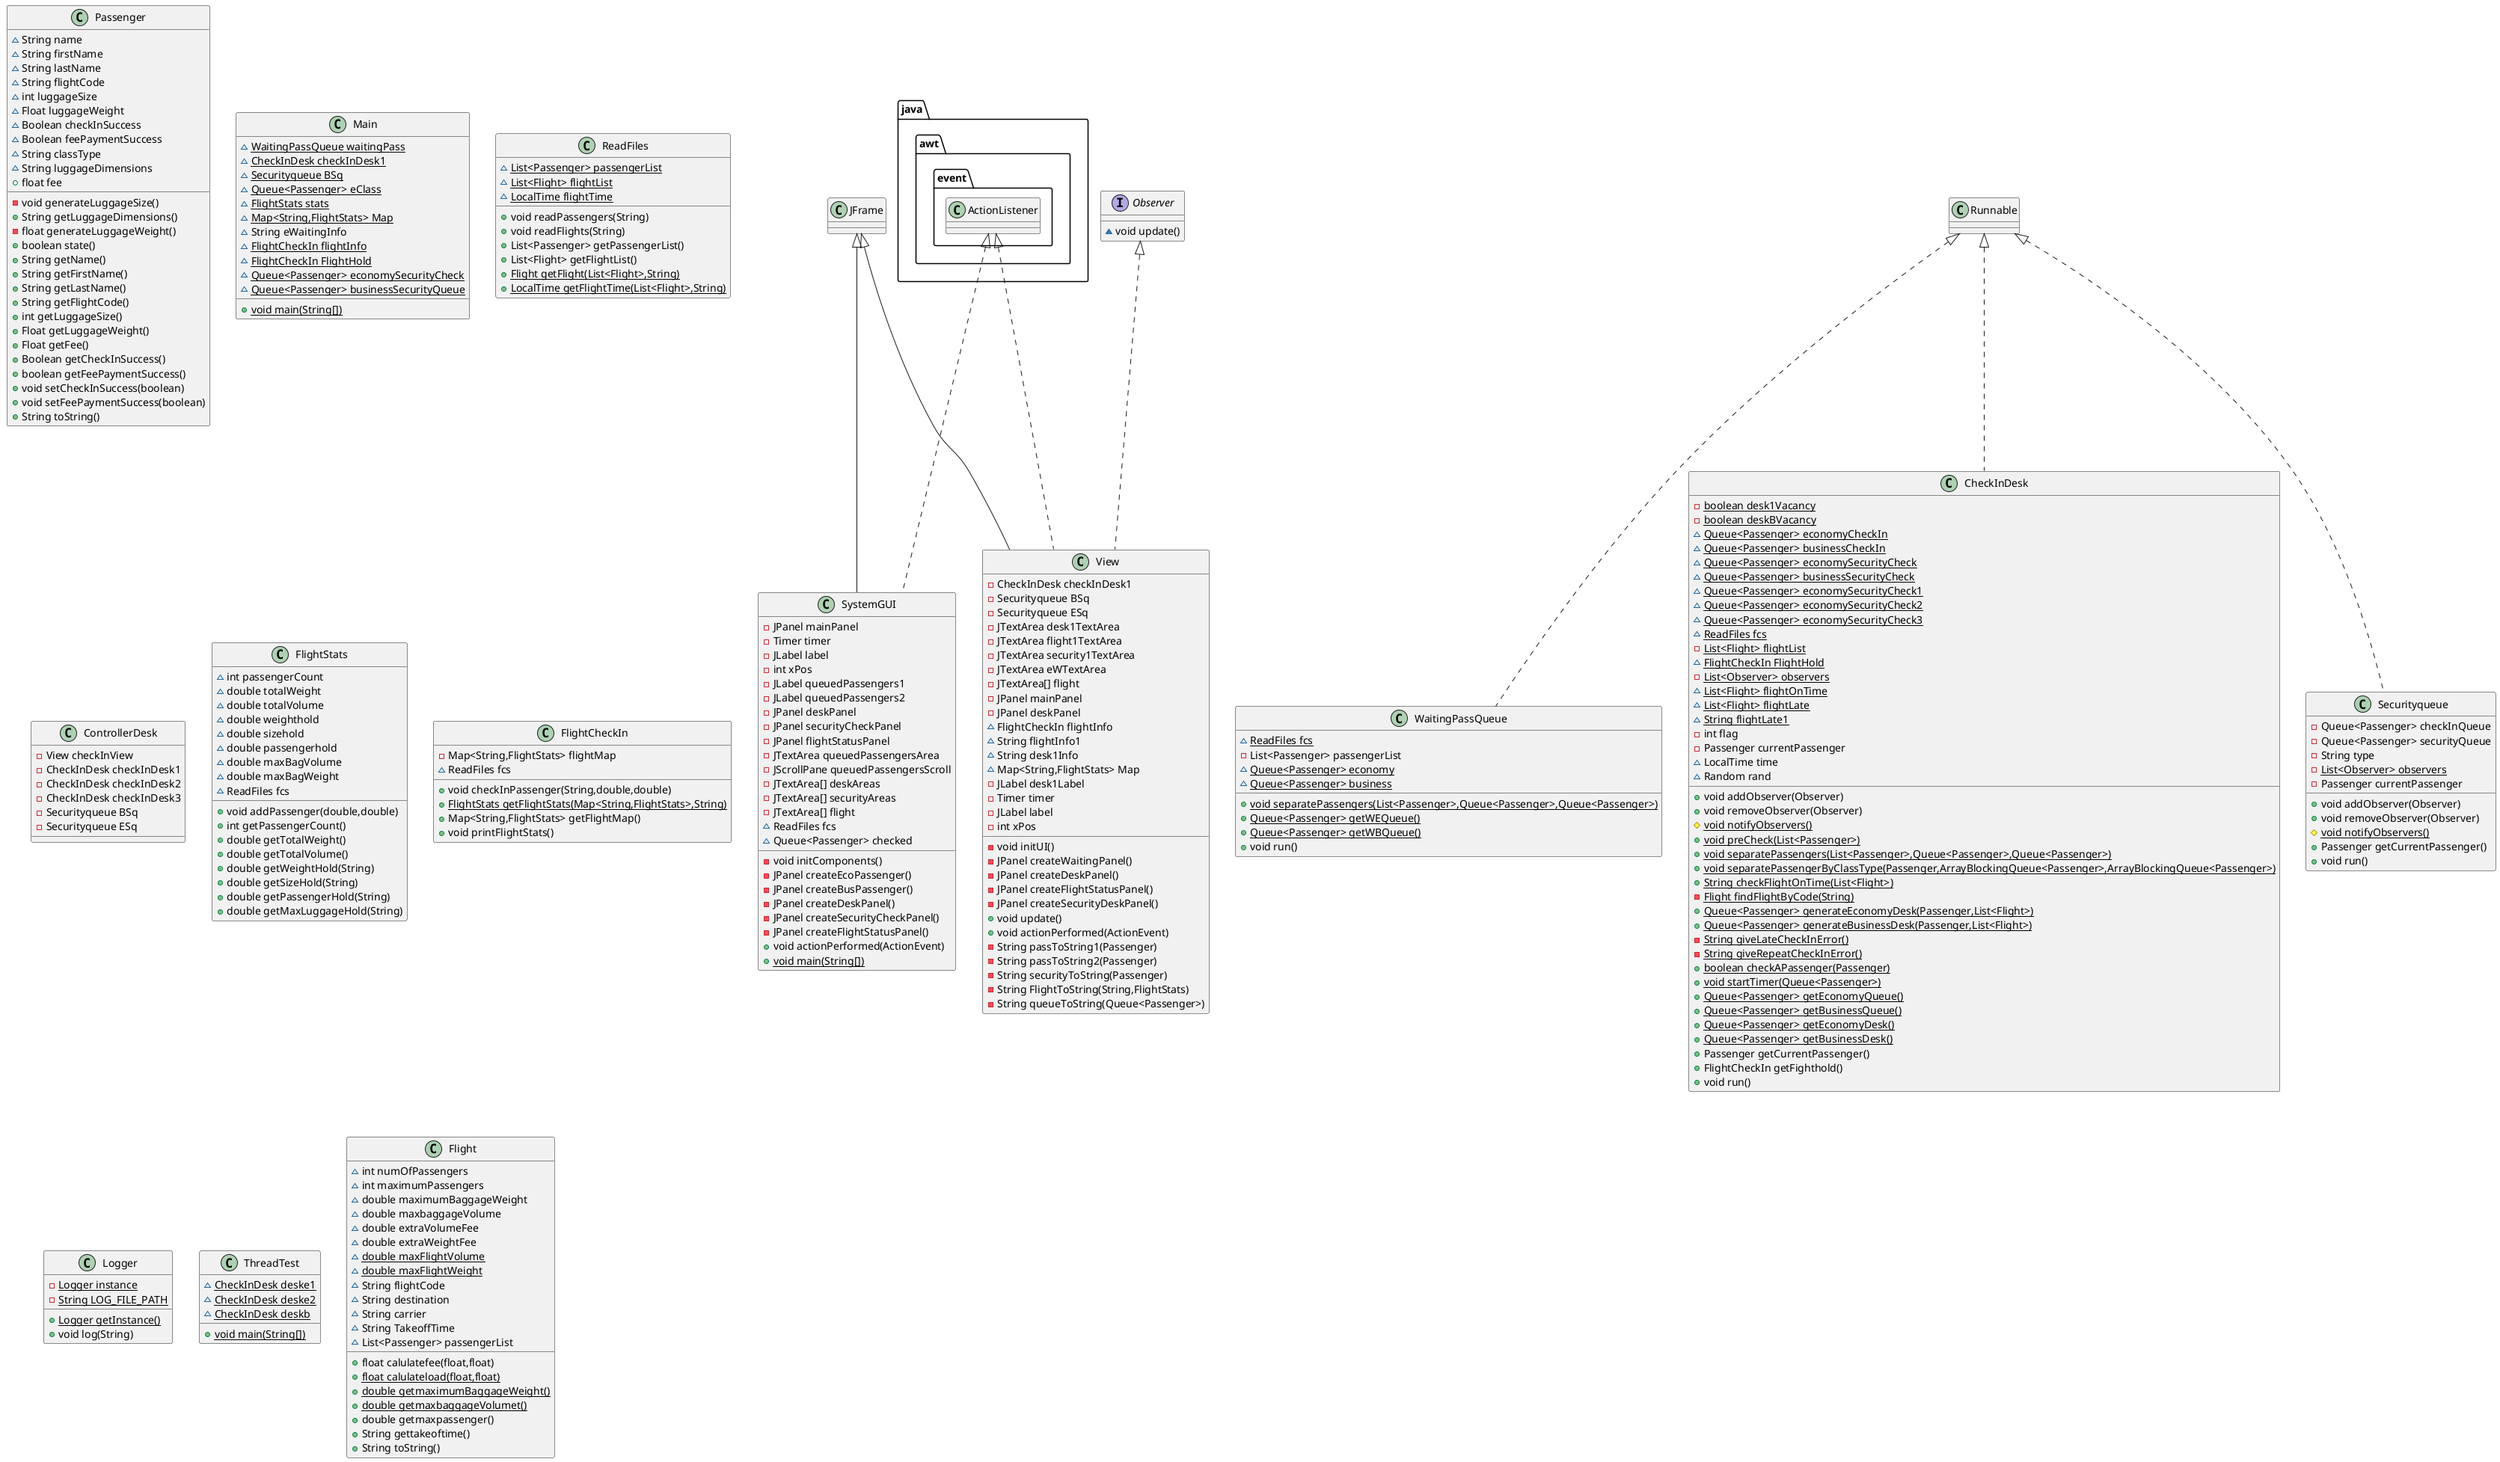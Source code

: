 @startuml
class SystemGUI {
- JPanel mainPanel
- Timer timer
- JLabel label
- int xPos
- JLabel queuedPassengers1
- JLabel queuedPassengers2
- JPanel deskPanel
- JPanel securityCheckPanel
- JPanel flightStatusPanel
- JTextArea queuedPassengersArea
- JScrollPane queuedPassengersScroll
- JTextArea[] deskAreas
- JTextArea[] securityAreas
- JTextArea[] flight
~ ReadFiles fcs
~ Queue<Passenger> checked
- void initComponents()
- JPanel createEcoPassenger()
- JPanel createBusPassenger()
- JPanel createDeskPanel()
- JPanel createSecurityCheckPanel()
- JPanel createFlightStatusPanel()
+ void actionPerformed(ActionEvent)
+ {static} void main(String[])
}


class WaitingPassQueue {
~ {static} ReadFiles fcs
- List<Passenger> passengerList
~ {static} Queue<Passenger> economy
~ {static} Queue<Passenger> business
+ {static} void separatePassengers(List<Passenger>,Queue<Passenger>,Queue<Passenger>)
+ {static} Queue<Passenger> getWEQueue()
+ {static} Queue<Passenger> getWBQueue()
+ void run()
}


class Passenger {
~ String name
~ String firstName
~ String lastName
~ String flightCode
~ int luggageSize
~ Float luggageWeight
~ Boolean checkInSuccess
~ Boolean feePaymentSuccess
~ String classType
~ String luggageDimensions
+ float fee
- void generateLuggageSize()
+ String getLuggageDimensions()
- float generateLuggageWeight()
+ boolean state()
+ String getName()
+ String getFirstName()
+ String getLastName()
+ String getFlightCode()
+ int getLuggageSize()
+ Float getLuggageWeight()
+ Float getFee()
+ Boolean getCheckInSuccess()
+ boolean getFeePaymentSuccess()
+ void setCheckInSuccess(boolean)
+ void setFeePaymentSuccess(boolean)
+ String toString()
}


class Main {
~ {static} WaitingPassQueue waitingPass
~ {static} CheckInDesk checkInDesk1
~ {static} Securityqueue BSq
~ {static} Queue<Passenger> eClass
~ {static} FlightStats stats
~ {static} Map<String,FlightStats> Map
~ String eWaitingInfo
~ {static} FlightCheckIn flightInfo
~ {static} FlightCheckIn FlightHold
~ {static} Queue<Passenger> economySecurityCheck
~ {static} Queue<Passenger> businessSecurityQueue
+ {static} void main(String[])
}


interface Observer {
~ void update()
}

class ReadFiles {
~ {static} List<Passenger> passengerList
~ {static} List<Flight> flightList
~ {static} LocalTime flightTime
+ void readPassengers(String)
+ void readFlights(String)
+ List<Passenger> getPassengerList()
+ List<Flight> getFlightList()
+ {static} Flight getFlight(List<Flight>,String)
+ {static} LocalTime getFlightTime(List<Flight>,String)
}


class ControllerDesk {
- View checkInView
- CheckInDesk checkInDesk1
- CheckInDesk checkInDesk2
- CheckInDesk checkInDesk3
- Securityqueue BSq
- Securityqueue ESq
}

class FlightStats {
~ int passengerCount
~ double totalWeight
~ double totalVolume
~ double weighthold
~ double sizehold
~ double passengerhold
~ double maxBagVolume
~ double maxBagWeight
~ ReadFiles fcs
+ void addPassenger(double,double)
+ int getPassengerCount()
+ double getTotalWeight()
+ double getTotalVolume()
+ double getWeightHold(String)
+ double getSizeHold(String)
+ double getPassengerHold(String)
+ double getMaxLuggageHold(String)
}


class FlightCheckIn {
- Map<String,FlightStats> flightMap
~ ReadFiles fcs
+ void checkInPassenger(String,double,double)
+ {static} FlightStats getFlightStats(Map<String,FlightStats>,String)
+ Map<String,FlightStats> getFlightMap()
+ void printFlightStats()
}


class CheckInDesk {
- {static} boolean desk1Vacancy
- {static} boolean deskBVacancy
~ {static} Queue<Passenger> economyCheckIn
~ {static} Queue<Passenger> businessCheckIn
~ {static} Queue<Passenger> economySecurityCheck
~ {static} Queue<Passenger> businessSecurityCheck
~ {static} Queue<Passenger> economySecurityCheck1
~ {static} Queue<Passenger> economySecurityCheck2
~ {static} Queue<Passenger> economySecurityCheck3
~ {static} ReadFiles fcs
- {static} List<Flight> flightList
~ {static} FlightCheckIn FlightHold
- {static} List<Observer> observers
~ {static} List<Flight> flightOnTime
~ {static} List<Flight> flightLate
~ {static} String flightLate1
- int flag
- Passenger currentPassenger
~ LocalTime time
~ Random rand
+ void addObserver(Observer)
+ void removeObserver(Observer)
# {static} void notifyObservers()
+ {static} void preCheck(List<Passenger>)
+ {static} void separatePassengers(List<Passenger>,Queue<Passenger>,Queue<Passenger>)
+ {static} void separatePassengerByClassType(Passenger,ArrayBlockingQueue<Passenger>,ArrayBlockingQueue<Passenger>)
+ {static} String checkFlightOnTime(List<Flight>)
- {static} Flight findFlightByCode(String)
+ {static} Queue<Passenger> generateEconomyDesk(Passenger,List<Flight>)
+ {static} Queue<Passenger> generateBusinessDesk(Passenger,List<Flight>)
- {static} String giveLateCheckInError()
- {static} String giveRepeatCheckInError()
+ {static} boolean checkAPassenger(Passenger)
+ {static} void startTimer(Queue<Passenger>)
+ {static} Queue<Passenger> getEconomyQueue()
+ {static} Queue<Passenger> getBusinessQueue()
+ {static} Queue<Passenger> getEconomyDesk()
+ {static} Queue<Passenger> getBusinessDesk()
+ Passenger getCurrentPassenger()
+ FlightCheckIn getFighthold()
+ void run()
}


class Logger {
- {static} Logger instance
- {static} String LOG_FILE_PATH
+ {static} Logger getInstance()
+ void log(String)
}


class ThreadTest {
~ {static} CheckInDesk deske1
~ {static} CheckInDesk deske2
~ {static} CheckInDesk deskb
+ {static} void main(String[])
}


class Flight {
~ int numOfPassengers
~ int maximumPassengers
~ double maximumBaggageWeight
~ double maxbaggageVolume
~ double extraVolumeFee
~ double extraWeightFee
~ {static} double maxFlightVolume
~ {static} double maxFlightWeight
~ String flightCode
~ String destination
~ String carrier
~ String TakeoffTime
~ List<Passenger> passengerList
+ float calulatefee(float,float)
+ {static} float calulateload(float,float)
+ {static} double getmaximumBaggageWeight()
+ {static} double getmaxbaggageVolumet()
+ double getmaxpassenger()
+ String gettakeoftime()
+ String toString()
}


class View {
- CheckInDesk checkInDesk1
- Securityqueue BSq
- Securityqueue ESq
- JTextArea desk1TextArea
- JTextArea flight1TextArea
- JTextArea security1TextArea
- JTextArea eWTextArea
- JTextArea[] flight
- JPanel mainPanel
- JPanel deskPanel
~ FlightCheckIn flightInfo
~ String flightInfo1
~ String desk1Info
~ Map<String,FlightStats> Map
- JLabel desk1Label
- Timer timer
- JLabel label
- int xPos
- void initUI()
- JPanel createWaitingPanel()
- JPanel createDeskPanel()
- JPanel createFlightStatusPanel()
- JPanel createSecurityDeskPanel()
+ void update()
+ void actionPerformed(ActionEvent)
- String passToString1(Passenger)
- String passToString2(Passenger)
- String securityToString(Passenger)
- String FlightToString(String,FlightStats)
- String queueToString(Queue<Passenger>)
}


class Securityqueue {
- Queue<Passenger> checkInQueue
- Queue<Passenger> securityQueue
- String type
- {static} List<Observer> observers
- Passenger currentPassenger
+ void addObserver(Observer)
+ void removeObserver(Observer)
# {static} void notifyObservers()
+ Passenger getCurrentPassenger()
+ void run()
}




java.awt.event.ActionListener <|.. SystemGUI
JFrame <|-- SystemGUI
Runnable <|.. WaitingPassQueue
Runnable <|.. CheckInDesk
Observer <|.. View
java.awt.event.ActionListener <|.. View
JFrame <|-- View
Runnable <|.. Securityqueue
@enduml